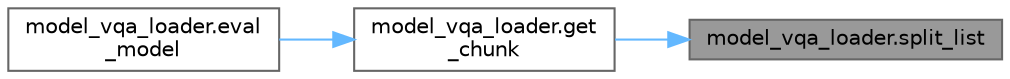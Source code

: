 digraph "model_vqa_loader.split_list"
{
 // LATEX_PDF_SIZE
  bgcolor="transparent";
  edge [fontname=Helvetica,fontsize=10,labelfontname=Helvetica,labelfontsize=10];
  node [fontname=Helvetica,fontsize=10,shape=box,height=0.2,width=0.4];
  rankdir="RL";
  Node1 [id="Node000001",label="model_vqa_loader.split_list",height=0.2,width=0.4,color="gray40", fillcolor="grey60", style="filled", fontcolor="black",tooltip=" "];
  Node1 -> Node2 [id="edge3_Node000001_Node000002",dir="back",color="steelblue1",style="solid",tooltip=" "];
  Node2 [id="Node000002",label="model_vqa_loader.get\l_chunk",height=0.2,width=0.4,color="grey40", fillcolor="white", style="filled",URL="$namespacemodel__vqa__loader.html#a4818936487c94fb131774132c4c333f4",tooltip=" "];
  Node2 -> Node3 [id="edge4_Node000002_Node000003",dir="back",color="steelblue1",style="solid",tooltip=" "];
  Node3 [id="Node000003",label="model_vqa_loader.eval\l_model",height=0.2,width=0.4,color="grey40", fillcolor="white", style="filled",URL="$namespacemodel__vqa__loader.html#acbc4b69bb13636e0be94d3caa18c2341",tooltip=" "];
}
